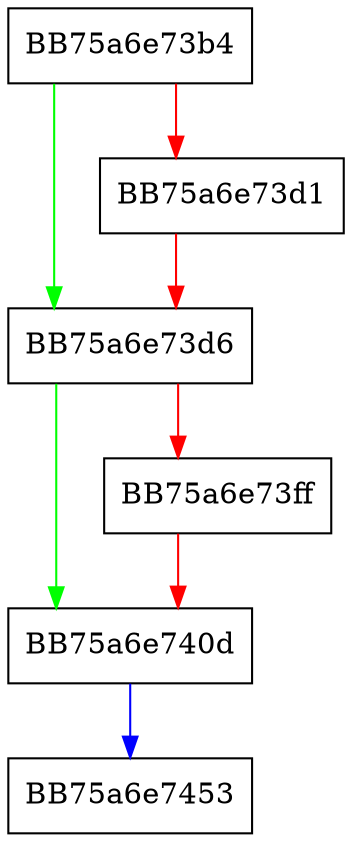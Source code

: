 digraph CreateInstance {
  node [shape="box"];
  graph [splines=ortho];
  BB75a6e73b4 -> BB75a6e73d6 [color="green"];
  BB75a6e73b4 -> BB75a6e73d1 [color="red"];
  BB75a6e73d1 -> BB75a6e73d6 [color="red"];
  BB75a6e73d6 -> BB75a6e740d [color="green"];
  BB75a6e73d6 -> BB75a6e73ff [color="red"];
  BB75a6e73ff -> BB75a6e740d [color="red"];
  BB75a6e740d -> BB75a6e7453 [color="blue"];
}
